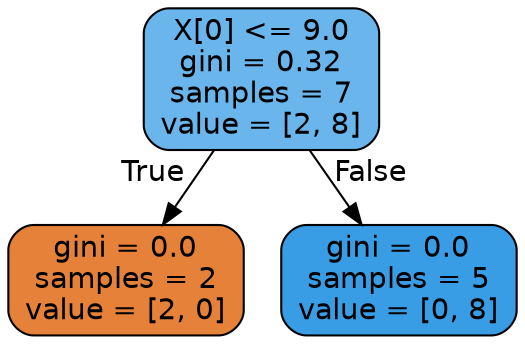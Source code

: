digraph Tree {
node [shape=box, style="filled, rounded", color="black", fontname="helvetica"] ;
edge [fontname="helvetica"] ;
0 [label="X[0] <= 9.0\ngini = 0.32\nsamples = 7\nvalue = [2, 8]", fillcolor="#6ab6ec"] ;
1 [label="gini = 0.0\nsamples = 2\nvalue = [2, 0]", fillcolor="#e58139"] ;
0 -> 1 [labeldistance=2.5, labelangle=45, headlabel="True"] ;
2 [label="gini = 0.0\nsamples = 5\nvalue = [0, 8]", fillcolor="#399de5"] ;
0 -> 2 [labeldistance=2.5, labelangle=-45, headlabel="False"] ;
}